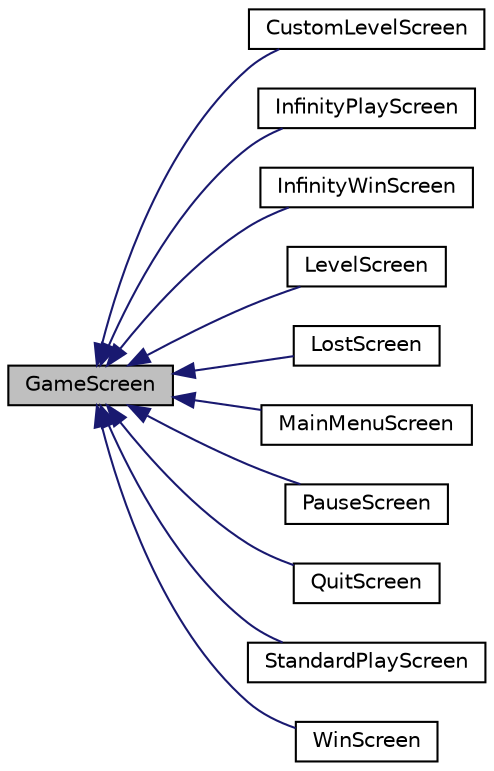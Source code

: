 digraph "GameScreen"
{
 // LATEX_PDF_SIZE
  edge [fontname="Helvetica",fontsize="10",labelfontname="Helvetica",labelfontsize="10"];
  node [fontname="Helvetica",fontsize="10",shape=record];
  rankdir="LR";
  Node1 [label="GameScreen",height=0.2,width=0.4,color="black", fillcolor="grey75", style="filled", fontcolor="black",tooltip="It's the base class for all Screen in the Game."];
  Node1 -> Node2 [dir="back",color="midnightblue",fontsize="10",style="solid",fontname="Helvetica"];
  Node2 [label="CustomLevelScreen",height=0.2,width=0.4,color="black", fillcolor="white", style="filled",URL="$class_custom_level_screen.html",tooltip="class for custom level designeer screen"];
  Node1 -> Node3 [dir="back",color="midnightblue",fontsize="10",style="solid",fontname="Helvetica"];
  Node3 [label="InfinityPlayScreen",height=0.2,width=0.4,color="black", fillcolor="white", style="filled",URL="$class_infinity_play_screen.html",tooltip="class for making endless play mode"];
  Node1 -> Node4 [dir="back",color="midnightblue",fontsize="10",style="solid",fontname="Helvetica"];
  Node4 [label="InfinityWinScreen",height=0.2,width=0.4,color="black", fillcolor="white", style="filled",URL="$class_infinity_win_screen.html",tooltip="Class for creating win screen for infinity play."];
  Node1 -> Node5 [dir="back",color="midnightblue",fontsize="10",style="solid",fontname="Helvetica"];
  Node5 [label="LevelScreen",height=0.2,width=0.4,color="black", fillcolor="white", style="filled",URL="$class_level_screen.html",tooltip="this screen displays the diffirent levels available to play"];
  Node1 -> Node6 [dir="back",color="midnightblue",fontsize="10",style="solid",fontname="Helvetica"];
  Node6 [label="LostScreen",height=0.2,width=0.4,color="black", fillcolor="white", style="filled",URL="$class_lost_screen.html",tooltip="Class for creating Lost screen."];
  Node1 -> Node7 [dir="back",color="midnightblue",fontsize="10",style="solid",fontname="Helvetica"];
  Node7 [label="MainMenuScreen",height=0.2,width=0.4,color="black", fillcolor="white", style="filled",URL="$class_main_menu_screen.html",tooltip="Screen for the Main Menu of the Game."];
  Node1 -> Node8 [dir="back",color="midnightblue",fontsize="10",style="solid",fontname="Helvetica"];
  Node8 [label="PauseScreen",height=0.2,width=0.4,color="black", fillcolor="white", style="filled",URL="$class_pause_screen.html",tooltip="Class for creating pause screen."];
  Node1 -> Node9 [dir="back",color="midnightblue",fontsize="10",style="solid",fontname="Helvetica"];
  Node9 [label="QuitScreen",height=0.2,width=0.4,color="black", fillcolor="white", style="filled",URL="$class_quit_screen.html",tooltip="Class for creating quit screen."];
  Node1 -> Node10 [dir="back",color="midnightblue",fontsize="10",style="solid",fontname="Helvetica"];
  Node10 [label="StandardPlayScreen",height=0.2,width=0.4,color="black", fillcolor="white", style="filled",URL="$class_standard_play_screen.html",tooltip="Class for creating the play screen."];
  Node1 -> Node11 [dir="back",color="midnightblue",fontsize="10",style="solid",fontname="Helvetica"];
  Node11 [label="WinScreen",height=0.2,width=0.4,color="black", fillcolor="white", style="filled",URL="$class_win_screen.html",tooltip="class for creating you won screen"];
}
